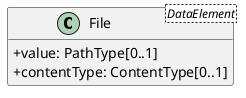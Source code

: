 @startuml
skinparam classAttributeIconSize 0
hide methods

class File<DataElement> {
  +value: PathType[0..1]
  +contentType: ContentType[0..1]
}
@enduml